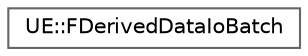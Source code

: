 digraph "Graphical Class Hierarchy"
{
 // INTERACTIVE_SVG=YES
 // LATEX_PDF_SIZE
  bgcolor="transparent";
  edge [fontname=Helvetica,fontsize=10,labelfontname=Helvetica,labelfontsize=10];
  node [fontname=Helvetica,fontsize=10,shape=box,height=0.2,width=0.4];
  rankdir="LR";
  Node0 [id="Node000000",label="UE::FDerivedDataIoBatch",height=0.2,width=0.4,color="grey40", fillcolor="white", style="filled",URL="$d8/dad/classUE_1_1FDerivedDataIoBatch.html",tooltip="Batch of requests to access Derived Data References."];
}
